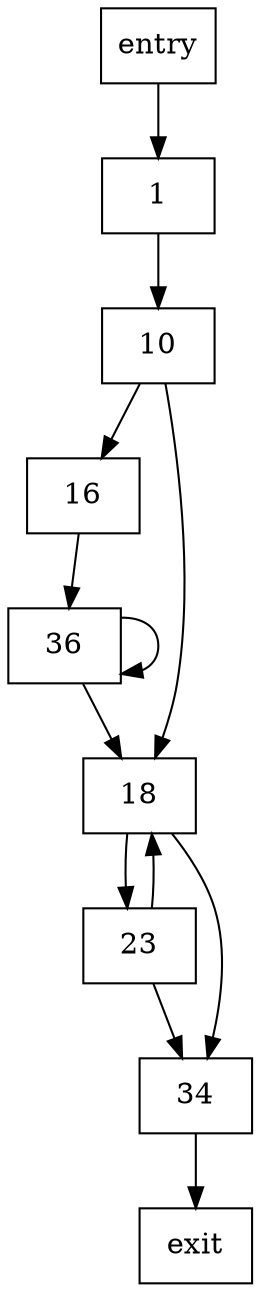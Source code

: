 digraph {
  node [shape=box];
  entry;
  1;
  10;
  16;
  18;
  23;
  34;
  36;
  exit;

  entry -> 1;
  1 -> 10;
  10 -> 16;
  10 -> 18;
  16 -> 36;
  18 -> 23;
  18 -> 34;
  23 -> 18;
  23 -> 34;
  34 -> exit;
  36 -> 18;
  36 -> 36;
}